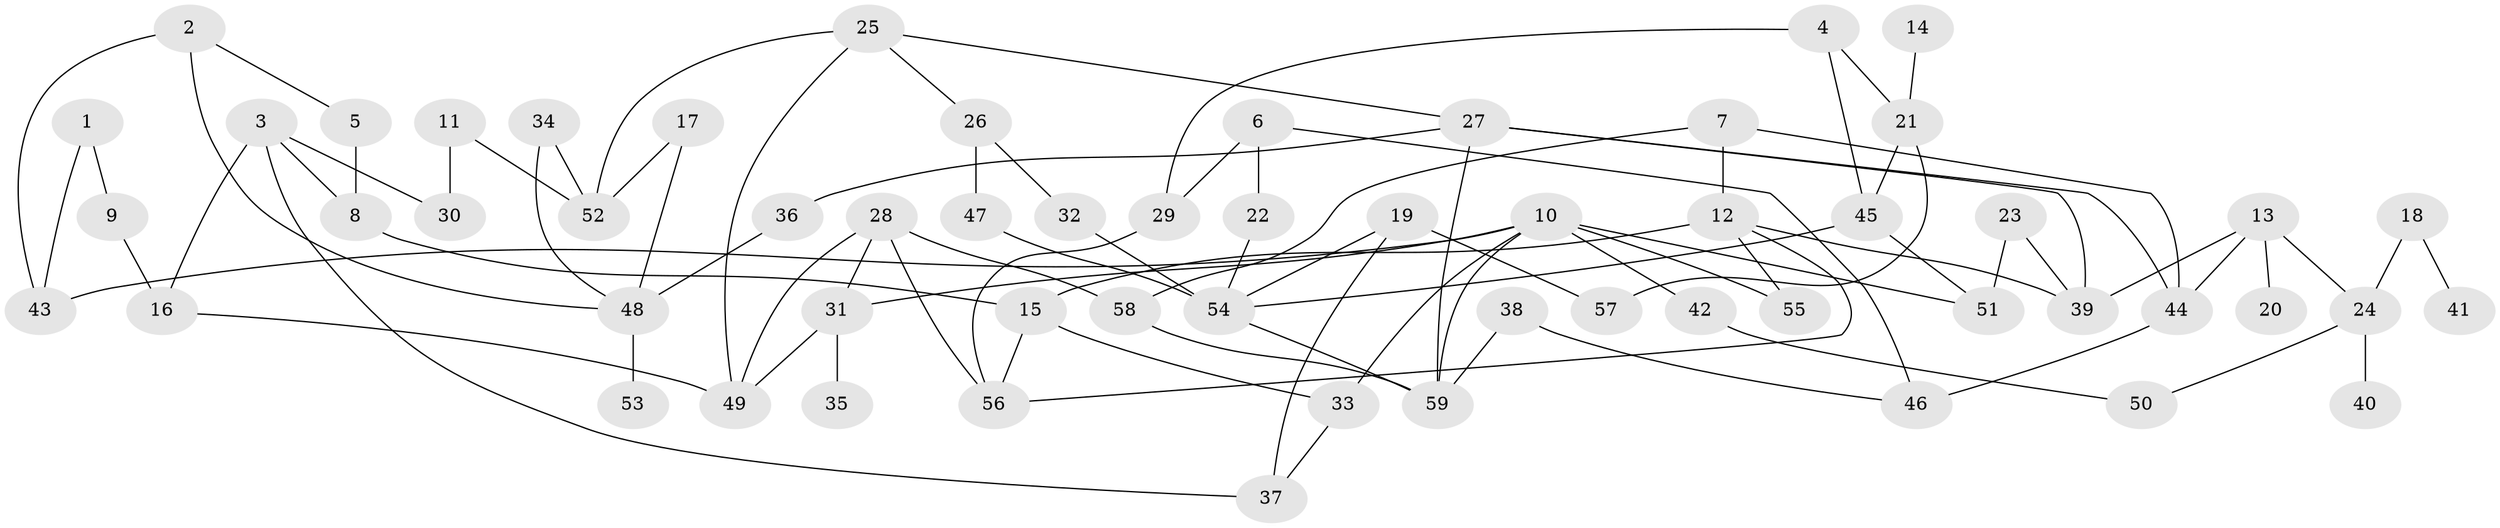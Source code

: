 // Generated by graph-tools (version 1.1) at 2025/49/03/09/25 03:49:09]
// undirected, 59 vertices, 88 edges
graph export_dot {
graph [start="1"]
  node [color=gray90,style=filled];
  1;
  2;
  3;
  4;
  5;
  6;
  7;
  8;
  9;
  10;
  11;
  12;
  13;
  14;
  15;
  16;
  17;
  18;
  19;
  20;
  21;
  22;
  23;
  24;
  25;
  26;
  27;
  28;
  29;
  30;
  31;
  32;
  33;
  34;
  35;
  36;
  37;
  38;
  39;
  40;
  41;
  42;
  43;
  44;
  45;
  46;
  47;
  48;
  49;
  50;
  51;
  52;
  53;
  54;
  55;
  56;
  57;
  58;
  59;
  1 -- 9;
  1 -- 43;
  2 -- 5;
  2 -- 43;
  2 -- 48;
  3 -- 8;
  3 -- 16;
  3 -- 30;
  3 -- 37;
  4 -- 21;
  4 -- 29;
  4 -- 45;
  5 -- 8;
  6 -- 22;
  6 -- 29;
  6 -- 46;
  7 -- 12;
  7 -- 44;
  7 -- 58;
  8 -- 15;
  9 -- 16;
  10 -- 31;
  10 -- 33;
  10 -- 42;
  10 -- 43;
  10 -- 51;
  10 -- 55;
  10 -- 59;
  11 -- 30;
  11 -- 52;
  12 -- 15;
  12 -- 39;
  12 -- 55;
  12 -- 56;
  13 -- 20;
  13 -- 24;
  13 -- 39;
  13 -- 44;
  14 -- 21;
  15 -- 33;
  15 -- 56;
  16 -- 49;
  17 -- 48;
  17 -- 52;
  18 -- 24;
  18 -- 41;
  19 -- 37;
  19 -- 54;
  19 -- 57;
  21 -- 45;
  21 -- 57;
  22 -- 54;
  23 -- 39;
  23 -- 51;
  24 -- 40;
  24 -- 50;
  25 -- 26;
  25 -- 27;
  25 -- 49;
  25 -- 52;
  26 -- 32;
  26 -- 47;
  27 -- 36;
  27 -- 39;
  27 -- 44;
  27 -- 59;
  28 -- 31;
  28 -- 49;
  28 -- 56;
  28 -- 58;
  29 -- 56;
  31 -- 35;
  31 -- 49;
  32 -- 54;
  33 -- 37;
  34 -- 48;
  34 -- 52;
  36 -- 48;
  38 -- 46;
  38 -- 59;
  42 -- 50;
  44 -- 46;
  45 -- 51;
  45 -- 54;
  47 -- 54;
  48 -- 53;
  54 -- 59;
  58 -- 59;
}

